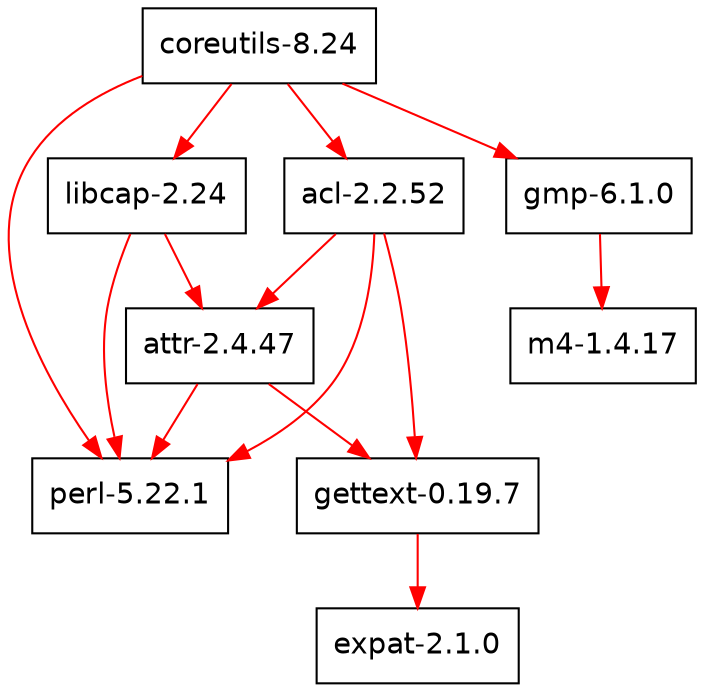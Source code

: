 digraph "Guix package" {
  "63480960" [label = "coreutils-8.24", shape = box, fontname = Helvetica];
  "63480960" -> "42360000" [color = red];
  "63480960" -> "64378176" [color = red];
  "63480960" -> "47268416" [color = red];
  "63480960" -> "64019072" [color = red];
  "42360000" [label = "perl-5.22.1", shape = box, fontname = Helvetica];
  "64378176" [label = "acl-2.2.52", shape = box, fontname = Helvetica];
  "64378176" -> "64378752" [color = red];
  "64378176" -> "42360000" [color = red];
  "64378176" -> "64378368" [color = red];
  "64378752" [label = "gettext-0.19.7", shape = box, fontname = Helvetica];
  "64378752" -> "62890368" [color = red];
  "62890368" [label = "expat-2.1.0", shape = box, fontname = Helvetica];
  "64378368" [label = "attr-2.4.47", shape = box, fontname = Helvetica];
  "64378368" -> "64378752" [color = red];
  "64378368" -> "42360000" [color = red];
  "47268416" [label = "gmp-6.1.0", shape = box, fontname = Helvetica];
  "47268416" -> "47268608" [color = red];
  "47268608" [label = "m4-1.4.17", shape = box, fontname = Helvetica];
  "64019072" [label = "libcap-2.24", shape = box, fontname = Helvetica];
  "64019072" -> "42360000" [color = red];
  "64019072" -> "64378368" [color = red];

}
